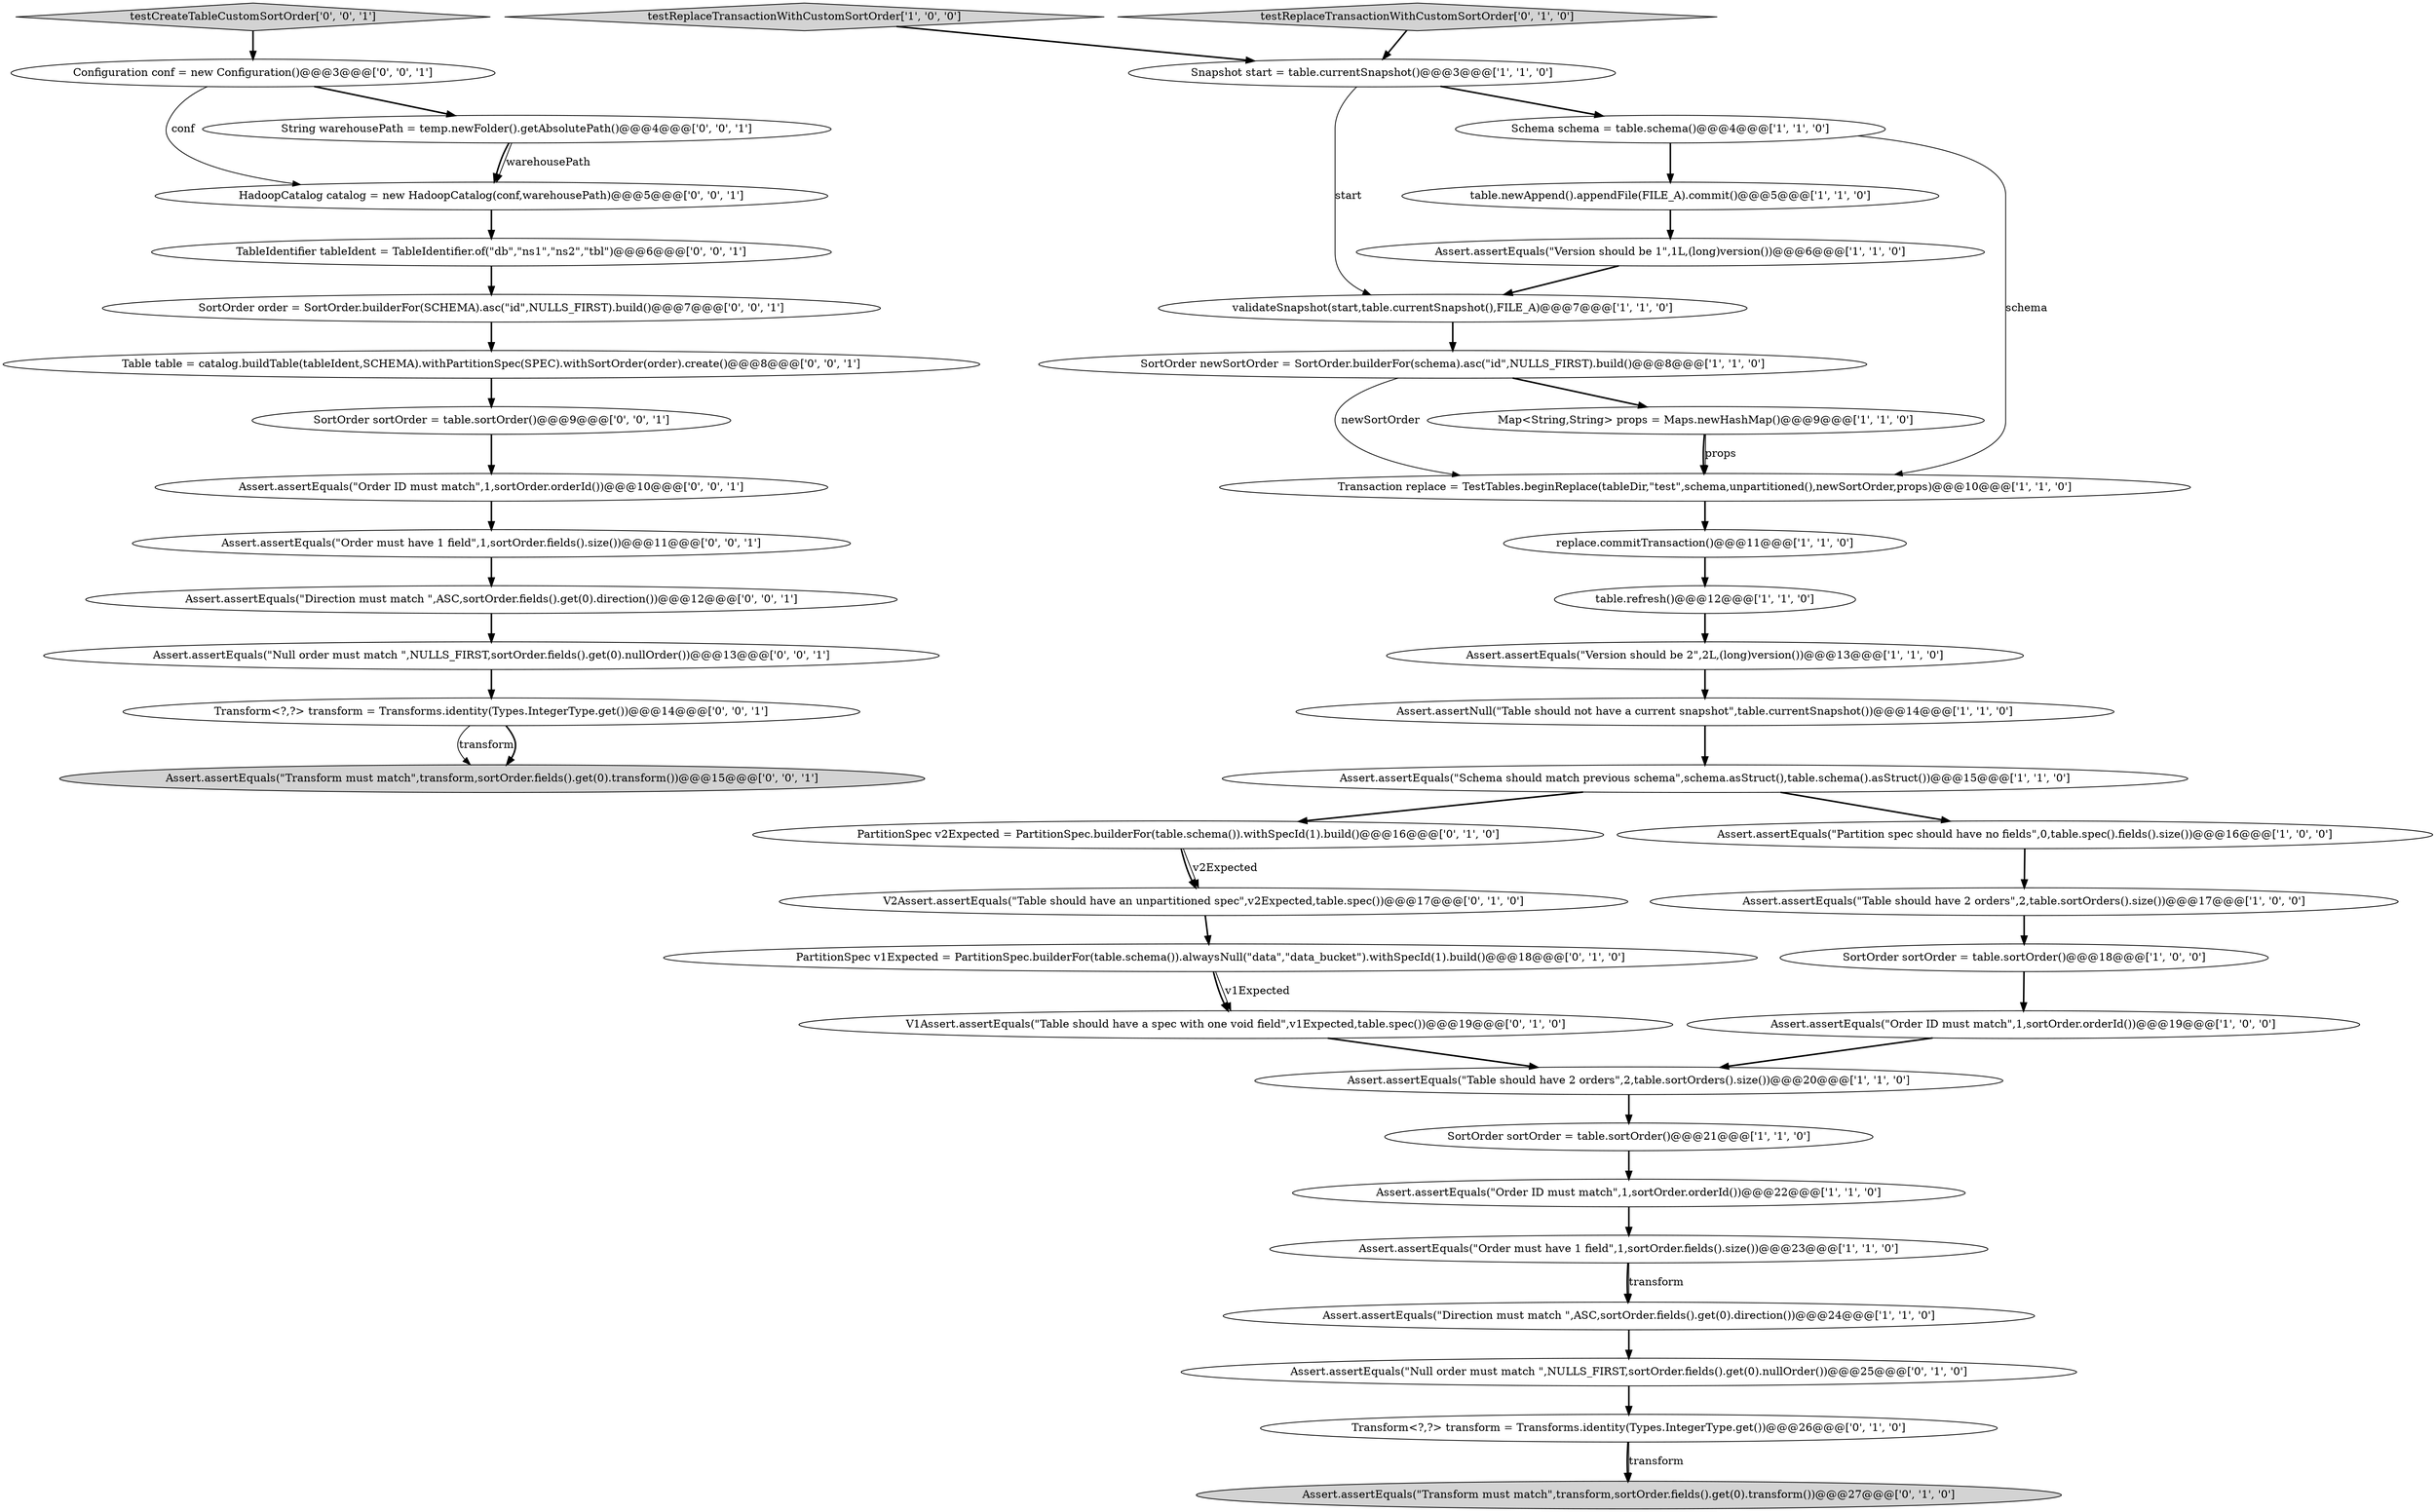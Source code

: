 digraph {
33 [style = filled, label = "HadoopCatalog catalog = new HadoopCatalog(conf,warehousePath)@@@5@@@['0', '0', '1']", fillcolor = white, shape = ellipse image = "AAA0AAABBB3BBB"];
8 [style = filled, label = "Assert.assertEquals(\"Version should be 2\",2L,(long)version())@@@13@@@['1', '1', '0']", fillcolor = white, shape = ellipse image = "AAA0AAABBB1BBB"];
13 [style = filled, label = "Assert.assertEquals(\"Table should have 2 orders\",2,table.sortOrders().size())@@@20@@@['1', '1', '0']", fillcolor = white, shape = ellipse image = "AAA0AAABBB1BBB"];
7 [style = filled, label = "testReplaceTransactionWithCustomSortOrder['1', '0', '0']", fillcolor = lightgray, shape = diamond image = "AAA0AAABBB1BBB"];
22 [style = filled, label = "Assert.assertEquals(\"Direction must match \",ASC,sortOrder.fields().get(0).direction())@@@24@@@['1', '1', '0']", fillcolor = white, shape = ellipse image = "AAA0AAABBB1BBB"];
40 [style = filled, label = "Assert.assertEquals(\"Null order must match \",NULLS_FIRST,sortOrder.fields().get(0).nullOrder())@@@13@@@['0', '0', '1']", fillcolor = white, shape = ellipse image = "AAA0AAABBB3BBB"];
17 [style = filled, label = "SortOrder newSortOrder = SortOrder.builderFor(schema).asc(\"id\",NULLS_FIRST).build()@@@8@@@['1', '1', '0']", fillcolor = white, shape = ellipse image = "AAA0AAABBB1BBB"];
11 [style = filled, label = "table.newAppend().appendFile(FILE_A).commit()@@@5@@@['1', '1', '0']", fillcolor = white, shape = ellipse image = "AAA0AAABBB1BBB"];
28 [style = filled, label = "PartitionSpec v1Expected = PartitionSpec.builderFor(table.schema()).alwaysNull(\"data\",\"data_bucket\").withSpecId(1).build()@@@18@@@['0', '1', '0']", fillcolor = white, shape = ellipse image = "AAA1AAABBB2BBB"];
42 [style = filled, label = "Assert.assertEquals(\"Transform must match\",transform,sortOrder.fields().get(0).transform())@@@15@@@['0', '0', '1']", fillcolor = lightgray, shape = ellipse image = "AAA0AAABBB3BBB"];
39 [style = filled, label = "String warehousePath = temp.newFolder().getAbsolutePath()@@@4@@@['0', '0', '1']", fillcolor = white, shape = ellipse image = "AAA0AAABBB3BBB"];
32 [style = filled, label = "Table table = catalog.buildTable(tableIdent,SCHEMA).withPartitionSpec(SPEC).withSortOrder(order).create()@@@8@@@['0', '0', '1']", fillcolor = white, shape = ellipse image = "AAA0AAABBB3BBB"];
10 [style = filled, label = "replace.commitTransaction()@@@11@@@['1', '1', '0']", fillcolor = white, shape = ellipse image = "AAA0AAABBB1BBB"];
41 [style = filled, label = "Configuration conf = new Configuration()@@@3@@@['0', '0', '1']", fillcolor = white, shape = ellipse image = "AAA0AAABBB3BBB"];
44 [style = filled, label = "SortOrder sortOrder = table.sortOrder()@@@9@@@['0', '0', '1']", fillcolor = white, shape = ellipse image = "AAA0AAABBB3BBB"];
0 [style = filled, label = "Transaction replace = TestTables.beginReplace(tableDir,\"test\",schema,unpartitioned(),newSortOrder,props)@@@10@@@['1', '1', '0']", fillcolor = white, shape = ellipse image = "AAA0AAABBB1BBB"];
21 [style = filled, label = "SortOrder sortOrder = table.sortOrder()@@@21@@@['1', '1', '0']", fillcolor = white, shape = ellipse image = "AAA0AAABBB1BBB"];
14 [style = filled, label = "validateSnapshot(start,table.currentSnapshot(),FILE_A)@@@7@@@['1', '1', '0']", fillcolor = white, shape = ellipse image = "AAA0AAABBB1BBB"];
31 [style = filled, label = "testCreateTableCustomSortOrder['0', '0', '1']", fillcolor = lightgray, shape = diamond image = "AAA0AAABBB3BBB"];
5 [style = filled, label = "Assert.assertEquals(\"Schema should match previous schema\",schema.asStruct(),table.schema().asStruct())@@@15@@@['1', '1', '0']", fillcolor = white, shape = ellipse image = "AAA0AAABBB1BBB"];
15 [style = filled, label = "Assert.assertNull(\"Table should not have a current snapshot\",table.currentSnapshot())@@@14@@@['1', '1', '0']", fillcolor = white, shape = ellipse image = "AAA0AAABBB1BBB"];
24 [style = filled, label = "Assert.assertEquals(\"Null order must match \",NULLS_FIRST,sortOrder.fields().get(0).nullOrder())@@@25@@@['0', '1', '0']", fillcolor = white, shape = ellipse image = "AAA0AAABBB2BBB"];
34 [style = filled, label = "TableIdentifier tableIdent = TableIdentifier.of(\"db\",\"ns1\",\"ns2\",\"tbl\")@@@6@@@['0', '0', '1']", fillcolor = white, shape = ellipse image = "AAA0AAABBB3BBB"];
43 [style = filled, label = "Assert.assertEquals(\"Order ID must match\",1,sortOrder.orderId())@@@10@@@['0', '0', '1']", fillcolor = white, shape = ellipse image = "AAA0AAABBB3BBB"];
23 [style = filled, label = "PartitionSpec v2Expected = PartitionSpec.builderFor(table.schema()).withSpecId(1).build()@@@16@@@['0', '1', '0']", fillcolor = white, shape = ellipse image = "AAA0AAABBB2BBB"];
38 [style = filled, label = "Transform<?,?> transform = Transforms.identity(Types.IntegerType.get())@@@14@@@['0', '0', '1']", fillcolor = white, shape = ellipse image = "AAA0AAABBB3BBB"];
19 [style = filled, label = "Assert.assertEquals(\"Order ID must match\",1,sortOrder.orderId())@@@19@@@['1', '0', '0']", fillcolor = white, shape = ellipse image = "AAA0AAABBB1BBB"];
2 [style = filled, label = "Assert.assertEquals(\"Order ID must match\",1,sortOrder.orderId())@@@22@@@['1', '1', '0']", fillcolor = white, shape = ellipse image = "AAA0AAABBB1BBB"];
18 [style = filled, label = "SortOrder sortOrder = table.sortOrder()@@@18@@@['1', '0', '0']", fillcolor = white, shape = ellipse image = "AAA0AAABBB1BBB"];
37 [style = filled, label = "Assert.assertEquals(\"Order must have 1 field\",1,sortOrder.fields().size())@@@11@@@['0', '0', '1']", fillcolor = white, shape = ellipse image = "AAA0AAABBB3BBB"];
29 [style = filled, label = "Assert.assertEquals(\"Transform must match\",transform,sortOrder.fields().get(0).transform())@@@27@@@['0', '1', '0']", fillcolor = lightgray, shape = ellipse image = "AAA0AAABBB2BBB"];
26 [style = filled, label = "V2Assert.assertEquals(\"Table should have an unpartitioned spec\",v2Expected,table.spec())@@@17@@@['0', '1', '0']", fillcolor = white, shape = ellipse image = "AAA1AAABBB2BBB"];
1 [style = filled, label = "Assert.assertEquals(\"Table should have 2 orders\",2,table.sortOrders().size())@@@17@@@['1', '0', '0']", fillcolor = white, shape = ellipse image = "AAA0AAABBB1BBB"];
20 [style = filled, label = "Schema schema = table.schema()@@@4@@@['1', '1', '0']", fillcolor = white, shape = ellipse image = "AAA0AAABBB1BBB"];
35 [style = filled, label = "Assert.assertEquals(\"Direction must match \",ASC,sortOrder.fields().get(0).direction())@@@12@@@['0', '0', '1']", fillcolor = white, shape = ellipse image = "AAA0AAABBB3BBB"];
16 [style = filled, label = "Assert.assertEquals(\"Order must have 1 field\",1,sortOrder.fields().size())@@@23@@@['1', '1', '0']", fillcolor = white, shape = ellipse image = "AAA0AAABBB1BBB"];
36 [style = filled, label = "SortOrder order = SortOrder.builderFor(SCHEMA).asc(\"id\",NULLS_FIRST).build()@@@7@@@['0', '0', '1']", fillcolor = white, shape = ellipse image = "AAA0AAABBB3BBB"];
9 [style = filled, label = "Assert.assertEquals(\"Partition spec should have no fields\",0,table.spec().fields().size())@@@16@@@['1', '0', '0']", fillcolor = white, shape = ellipse image = "AAA0AAABBB1BBB"];
25 [style = filled, label = "Transform<?,?> transform = Transforms.identity(Types.IntegerType.get())@@@26@@@['0', '1', '0']", fillcolor = white, shape = ellipse image = "AAA0AAABBB2BBB"];
6 [style = filled, label = "table.refresh()@@@12@@@['1', '1', '0']", fillcolor = white, shape = ellipse image = "AAA0AAABBB1BBB"];
4 [style = filled, label = "Snapshot start = table.currentSnapshot()@@@3@@@['1', '1', '0']", fillcolor = white, shape = ellipse image = "AAA0AAABBB1BBB"];
3 [style = filled, label = "Assert.assertEquals(\"Version should be 1\",1L,(long)version())@@@6@@@['1', '1', '0']", fillcolor = white, shape = ellipse image = "AAA0AAABBB1BBB"];
30 [style = filled, label = "V1Assert.assertEquals(\"Table should have a spec with one void field\",v1Expected,table.spec())@@@19@@@['0', '1', '0']", fillcolor = white, shape = ellipse image = "AAA1AAABBB2BBB"];
27 [style = filled, label = "testReplaceTransactionWithCustomSortOrder['0', '1', '0']", fillcolor = lightgray, shape = diamond image = "AAA0AAABBB2BBB"];
12 [style = filled, label = "Map<String,String> props = Maps.newHashMap()@@@9@@@['1', '1', '0']", fillcolor = white, shape = ellipse image = "AAA0AAABBB1BBB"];
40->38 [style = bold, label=""];
41->33 [style = solid, label="conf"];
28->30 [style = bold, label=""];
12->0 [style = bold, label=""];
11->3 [style = bold, label=""];
14->17 [style = bold, label=""];
35->40 [style = bold, label=""];
39->33 [style = bold, label=""];
44->43 [style = bold, label=""];
25->29 [style = bold, label=""];
3->14 [style = bold, label=""];
10->6 [style = bold, label=""];
25->29 [style = solid, label="transform"];
22->24 [style = bold, label=""];
27->4 [style = bold, label=""];
37->35 [style = bold, label=""];
30->13 [style = bold, label=""];
12->0 [style = solid, label="props"];
33->34 [style = bold, label=""];
34->36 [style = bold, label=""];
17->12 [style = bold, label=""];
1->18 [style = bold, label=""];
43->37 [style = bold, label=""];
41->39 [style = bold, label=""];
16->22 [style = bold, label=""];
5->9 [style = bold, label=""];
6->8 [style = bold, label=""];
4->20 [style = bold, label=""];
19->13 [style = bold, label=""];
23->26 [style = bold, label=""];
21->2 [style = bold, label=""];
0->10 [style = bold, label=""];
28->30 [style = solid, label="v1Expected"];
39->33 [style = solid, label="warehousePath"];
23->26 [style = solid, label="v2Expected"];
31->41 [style = bold, label=""];
18->19 [style = bold, label=""];
7->4 [style = bold, label=""];
5->23 [style = bold, label=""];
38->42 [style = solid, label="transform"];
38->42 [style = bold, label=""];
15->5 [style = bold, label=""];
16->22 [style = solid, label="transform"];
26->28 [style = bold, label=""];
36->32 [style = bold, label=""];
32->44 [style = bold, label=""];
2->16 [style = bold, label=""];
20->0 [style = solid, label="schema"];
24->25 [style = bold, label=""];
4->14 [style = solid, label="start"];
20->11 [style = bold, label=""];
9->1 [style = bold, label=""];
8->15 [style = bold, label=""];
17->0 [style = solid, label="newSortOrder"];
13->21 [style = bold, label=""];
}
